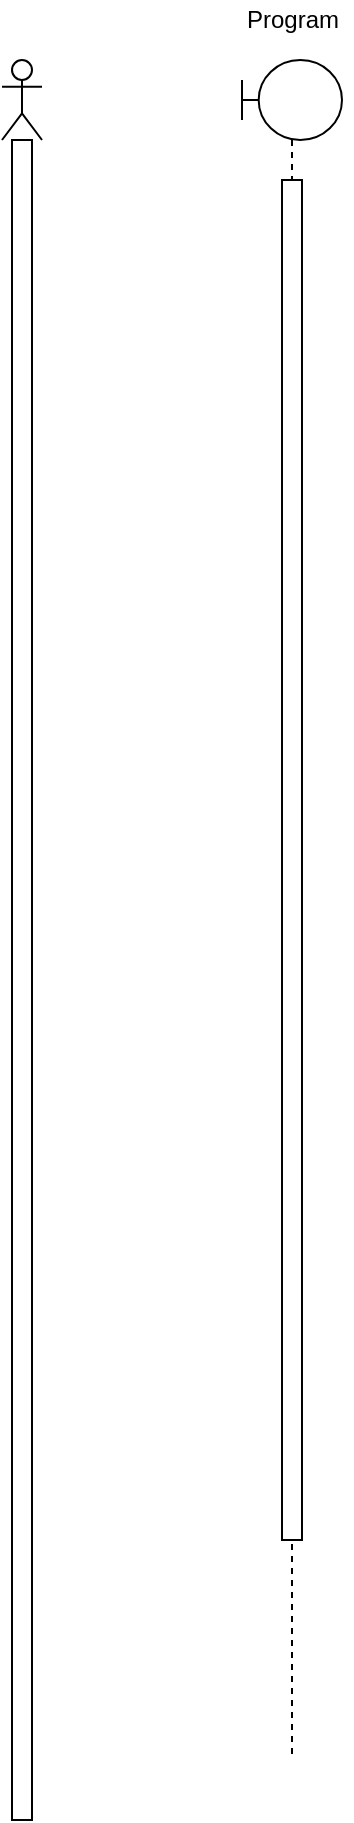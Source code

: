 <mxfile version="13.7.4" type="github">
  <diagram id="kgpKYQtTHZ0yAKxKKP6v" name="Page-1">
    <mxGraphModel dx="1590" dy="774" grid="1" gridSize="10" guides="1" tooltips="1" connect="1" arrows="1" fold="1" page="1" pageScale="1" pageWidth="850" pageHeight="1100" math="0" shadow="0">
      <root>
        <mxCell id="0" />
        <mxCell id="1" parent="0" />
        <mxCell id="bs9VvFrtfqqxm3IwWi3V-1" value="" style="shape=umlLifeline;participant=umlActor;perimeter=lifelinePerimeter;whiteSpace=wrap;html=1;container=1;collapsible=0;recursiveResize=0;verticalAlign=top;spacingTop=36;outlineConnect=0;" vertex="1" parent="1">
          <mxGeometry x="60" y="50" width="20" height="880" as="geometry" />
        </mxCell>
        <mxCell id="bs9VvFrtfqqxm3IwWi3V-2" value="" style="html=1;points=[];perimeter=orthogonalPerimeter;" vertex="1" parent="bs9VvFrtfqqxm3IwWi3V-1">
          <mxGeometry x="5" y="40" width="10" height="840" as="geometry" />
        </mxCell>
        <mxCell id="bs9VvFrtfqqxm3IwWi3V-3" value="" style="shape=umlLifeline;participant=umlBoundary;perimeter=lifelinePerimeter;whiteSpace=wrap;html=1;container=1;collapsible=0;recursiveResize=0;verticalAlign=top;spacingTop=36;outlineConnect=0;" vertex="1" parent="1">
          <mxGeometry x="180" y="50" width="50" height="850" as="geometry" />
        </mxCell>
        <mxCell id="bs9VvFrtfqqxm3IwWi3V-4" value="" style="html=1;points=[];perimeter=orthogonalPerimeter;" vertex="1" parent="bs9VvFrtfqqxm3IwWi3V-3">
          <mxGeometry x="20" y="60" width="10" height="680" as="geometry" />
        </mxCell>
        <mxCell id="bs9VvFrtfqqxm3IwWi3V-5" value="Program" style="text;html=1;align=center;verticalAlign=middle;resizable=0;points=[];autosize=1;" vertex="1" parent="1">
          <mxGeometry x="175" y="20" width="60" height="20" as="geometry" />
        </mxCell>
      </root>
    </mxGraphModel>
  </diagram>
</mxfile>
